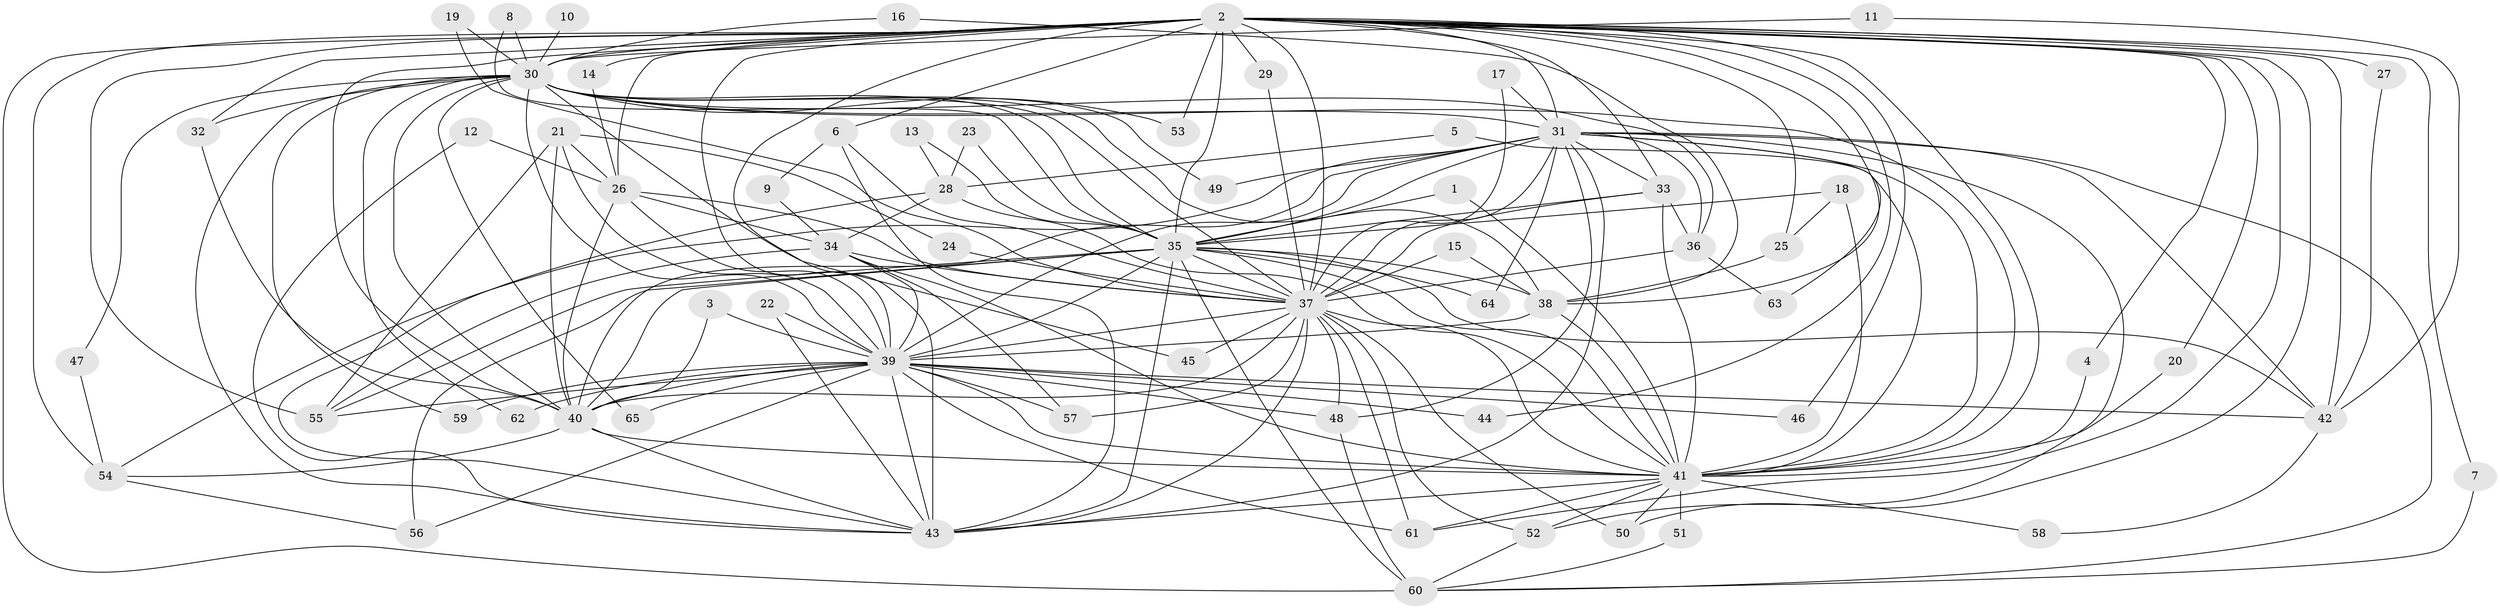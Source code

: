 // original degree distribution, {18: 0.007692307692307693, 28: 0.015384615384615385, 22: 0.007692307692307693, 24: 0.007692307692307693, 27: 0.007692307692307693, 29: 0.007692307692307693, 15: 0.007692307692307693, 32: 0.007692307692307693, 16: 0.007692307692307693, 7: 0.007692307692307693, 3: 0.2846153846153846, 2: 0.5076923076923077, 6: 0.03076923076923077, 4: 0.05384615384615385, 5: 0.03076923076923077, 9: 0.007692307692307693}
// Generated by graph-tools (version 1.1) at 2025/25/03/09/25 03:25:50]
// undirected, 65 vertices, 180 edges
graph export_dot {
graph [start="1"]
  node [color=gray90,style=filled];
  1;
  2;
  3;
  4;
  5;
  6;
  7;
  8;
  9;
  10;
  11;
  12;
  13;
  14;
  15;
  16;
  17;
  18;
  19;
  20;
  21;
  22;
  23;
  24;
  25;
  26;
  27;
  28;
  29;
  30;
  31;
  32;
  33;
  34;
  35;
  36;
  37;
  38;
  39;
  40;
  41;
  42;
  43;
  44;
  45;
  46;
  47;
  48;
  49;
  50;
  51;
  52;
  53;
  54;
  55;
  56;
  57;
  58;
  59;
  60;
  61;
  62;
  63;
  64;
  65;
  1 -- 35 [weight=1.0];
  1 -- 41 [weight=1.0];
  2 -- 4 [weight=1.0];
  2 -- 6 [weight=1.0];
  2 -- 7 [weight=1.0];
  2 -- 14 [weight=1.0];
  2 -- 20 [weight=1.0];
  2 -- 25 [weight=1.0];
  2 -- 26 [weight=1.0];
  2 -- 27 [weight=2.0];
  2 -- 29 [weight=1.0];
  2 -- 30 [weight=2.0];
  2 -- 31 [weight=2.0];
  2 -- 32 [weight=1.0];
  2 -- 33 [weight=1.0];
  2 -- 35 [weight=2.0];
  2 -- 37 [weight=2.0];
  2 -- 38 [weight=1.0];
  2 -- 39 [weight=4.0];
  2 -- 40 [weight=2.0];
  2 -- 41 [weight=2.0];
  2 -- 42 [weight=2.0];
  2 -- 43 [weight=4.0];
  2 -- 44 [weight=1.0];
  2 -- 46 [weight=1.0];
  2 -- 50 [weight=1.0];
  2 -- 53 [weight=1.0];
  2 -- 54 [weight=2.0];
  2 -- 55 [weight=1.0];
  2 -- 60 [weight=2.0];
  2 -- 61 [weight=1.0];
  3 -- 39 [weight=1.0];
  3 -- 40 [weight=1.0];
  4 -- 41 [weight=1.0];
  5 -- 28 [weight=1.0];
  5 -- 41 [weight=1.0];
  6 -- 9 [weight=1.0];
  6 -- 37 [weight=1.0];
  6 -- 43 [weight=1.0];
  7 -- 60 [weight=1.0];
  8 -- 30 [weight=1.0];
  8 -- 35 [weight=1.0];
  9 -- 34 [weight=1.0];
  10 -- 30 [weight=1.0];
  11 -- 30 [weight=1.0];
  11 -- 42 [weight=1.0];
  12 -- 26 [weight=1.0];
  12 -- 43 [weight=1.0];
  13 -- 28 [weight=1.0];
  13 -- 35 [weight=1.0];
  14 -- 26 [weight=1.0];
  15 -- 37 [weight=1.0];
  15 -- 38 [weight=1.0];
  16 -- 30 [weight=1.0];
  16 -- 38 [weight=1.0];
  17 -- 31 [weight=1.0];
  17 -- 37 [weight=2.0];
  18 -- 25 [weight=1.0];
  18 -- 35 [weight=1.0];
  18 -- 41 [weight=1.0];
  19 -- 30 [weight=2.0];
  19 -- 37 [weight=1.0];
  20 -- 41 [weight=1.0];
  21 -- 24 [weight=1.0];
  21 -- 26 [weight=1.0];
  21 -- 39 [weight=1.0];
  21 -- 40 [weight=1.0];
  21 -- 55 [weight=1.0];
  22 -- 39 [weight=2.0];
  22 -- 43 [weight=1.0];
  23 -- 28 [weight=1.0];
  23 -- 35 [weight=1.0];
  24 -- 37 [weight=1.0];
  25 -- 38 [weight=1.0];
  26 -- 34 [weight=1.0];
  26 -- 37 [weight=2.0];
  26 -- 39 [weight=1.0];
  26 -- 40 [weight=1.0];
  27 -- 42 [weight=1.0];
  28 -- 34 [weight=1.0];
  28 -- 41 [weight=1.0];
  28 -- 43 [weight=1.0];
  29 -- 37 [weight=1.0];
  30 -- 31 [weight=3.0];
  30 -- 32 [weight=1.0];
  30 -- 35 [weight=1.0];
  30 -- 36 [weight=1.0];
  30 -- 37 [weight=1.0];
  30 -- 38 [weight=1.0];
  30 -- 39 [weight=1.0];
  30 -- 40 [weight=3.0];
  30 -- 41 [weight=2.0];
  30 -- 43 [weight=1.0];
  30 -- 45 [weight=2.0];
  30 -- 47 [weight=1.0];
  30 -- 49 [weight=1.0];
  30 -- 53 [weight=1.0];
  30 -- 59 [weight=1.0];
  30 -- 62 [weight=1.0];
  30 -- 65 [weight=1.0];
  31 -- 33 [weight=1.0];
  31 -- 35 [weight=1.0];
  31 -- 36 [weight=1.0];
  31 -- 37 [weight=1.0];
  31 -- 39 [weight=1.0];
  31 -- 40 [weight=1.0];
  31 -- 41 [weight=3.0];
  31 -- 42 [weight=1.0];
  31 -- 43 [weight=1.0];
  31 -- 48 [weight=2.0];
  31 -- 49 [weight=1.0];
  31 -- 52 [weight=1.0];
  31 -- 54 [weight=1.0];
  31 -- 60 [weight=1.0];
  31 -- 63 [weight=1.0];
  31 -- 64 [weight=1.0];
  32 -- 40 [weight=1.0];
  33 -- 35 [weight=2.0];
  33 -- 36 [weight=1.0];
  33 -- 37 [weight=1.0];
  33 -- 41 [weight=1.0];
  34 -- 37 [weight=1.0];
  34 -- 39 [weight=1.0];
  34 -- 41 [weight=1.0];
  34 -- 55 [weight=1.0];
  34 -- 57 [weight=1.0];
  35 -- 37 [weight=1.0];
  35 -- 38 [weight=1.0];
  35 -- 39 [weight=1.0];
  35 -- 40 [weight=2.0];
  35 -- 41 [weight=2.0];
  35 -- 42 [weight=1.0];
  35 -- 43 [weight=1.0];
  35 -- 55 [weight=1.0];
  35 -- 56 [weight=2.0];
  35 -- 60 [weight=1.0];
  35 -- 64 [weight=1.0];
  36 -- 37 [weight=1.0];
  36 -- 63 [weight=1.0];
  37 -- 39 [weight=1.0];
  37 -- 40 [weight=2.0];
  37 -- 41 [weight=1.0];
  37 -- 43 [weight=1.0];
  37 -- 45 [weight=1.0];
  37 -- 48 [weight=1.0];
  37 -- 50 [weight=1.0];
  37 -- 52 [weight=1.0];
  37 -- 57 [weight=1.0];
  37 -- 61 [weight=1.0];
  38 -- 39 [weight=1.0];
  38 -- 41 [weight=1.0];
  39 -- 40 [weight=1.0];
  39 -- 41 [weight=2.0];
  39 -- 42 [weight=1.0];
  39 -- 43 [weight=1.0];
  39 -- 44 [weight=1.0];
  39 -- 46 [weight=1.0];
  39 -- 48 [weight=1.0];
  39 -- 55 [weight=1.0];
  39 -- 56 [weight=1.0];
  39 -- 57 [weight=2.0];
  39 -- 59 [weight=1.0];
  39 -- 61 [weight=1.0];
  39 -- 62 [weight=1.0];
  39 -- 65 [weight=1.0];
  40 -- 41 [weight=1.0];
  40 -- 43 [weight=1.0];
  40 -- 54 [weight=1.0];
  41 -- 43 [weight=1.0];
  41 -- 50 [weight=1.0];
  41 -- 51 [weight=1.0];
  41 -- 52 [weight=1.0];
  41 -- 58 [weight=1.0];
  41 -- 61 [weight=1.0];
  42 -- 58 [weight=1.0];
  47 -- 54 [weight=1.0];
  48 -- 60 [weight=1.0];
  51 -- 60 [weight=1.0];
  52 -- 60 [weight=1.0];
  54 -- 56 [weight=1.0];
}
